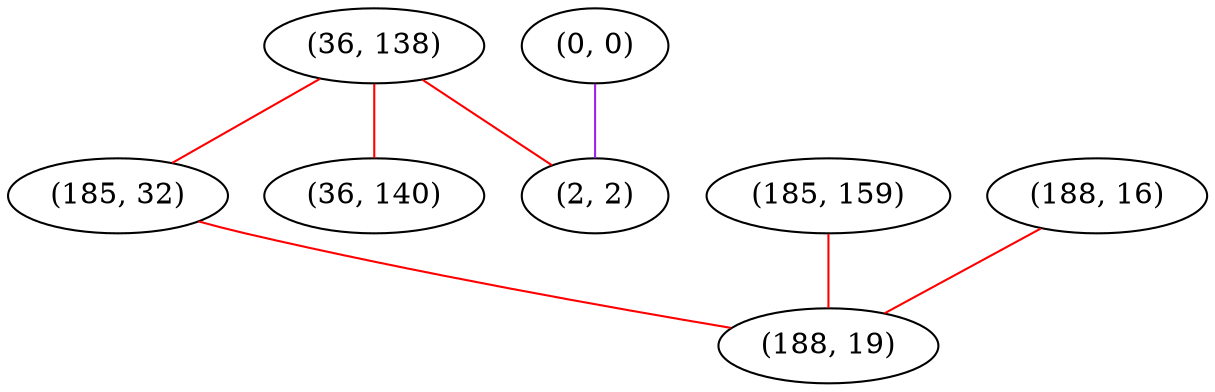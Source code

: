 graph "" {
"(36, 138)";
"(0, 0)";
"(185, 159)";
"(188, 16)";
"(185, 32)";
"(36, 140)";
"(2, 2)";
"(188, 19)";
"(36, 138)" -- "(185, 32)"  [color=red, key=0, weight=1];
"(36, 138)" -- "(36, 140)"  [color=red, key=0, weight=1];
"(36, 138)" -- "(2, 2)"  [color=red, key=0, weight=1];
"(0, 0)" -- "(2, 2)"  [color=purple, key=0, weight=4];
"(185, 159)" -- "(188, 19)"  [color=red, key=0, weight=1];
"(188, 16)" -- "(188, 19)"  [color=red, key=0, weight=1];
"(185, 32)" -- "(188, 19)"  [color=red, key=0, weight=1];
}
